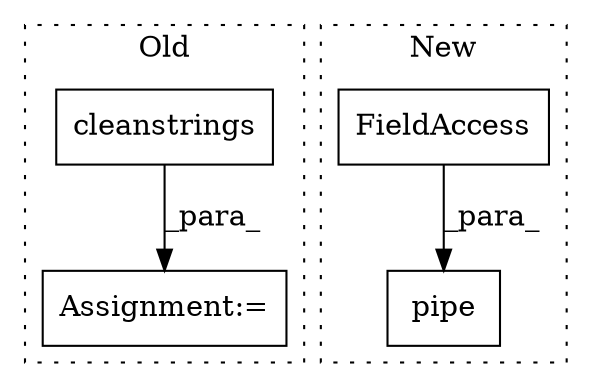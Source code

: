 digraph G {
subgraph cluster0 {
1 [label="cleanstrings" a="32" s="3668,3755" l="13,1" shape="box"];
4 [label="Assignment:=" a="7" s="3975" l="1" shape="box"];
label = "Old";
style="dotted";
}
subgraph cluster1 {
2 [label="pipe" a="32" s="3929,3962" l="5,1" shape="box"];
3 [label="FieldAccess" a="22" s="3934" l="28" shape="box"];
label = "New";
style="dotted";
}
1 -> 4 [label="_para_"];
3 -> 2 [label="_para_"];
}